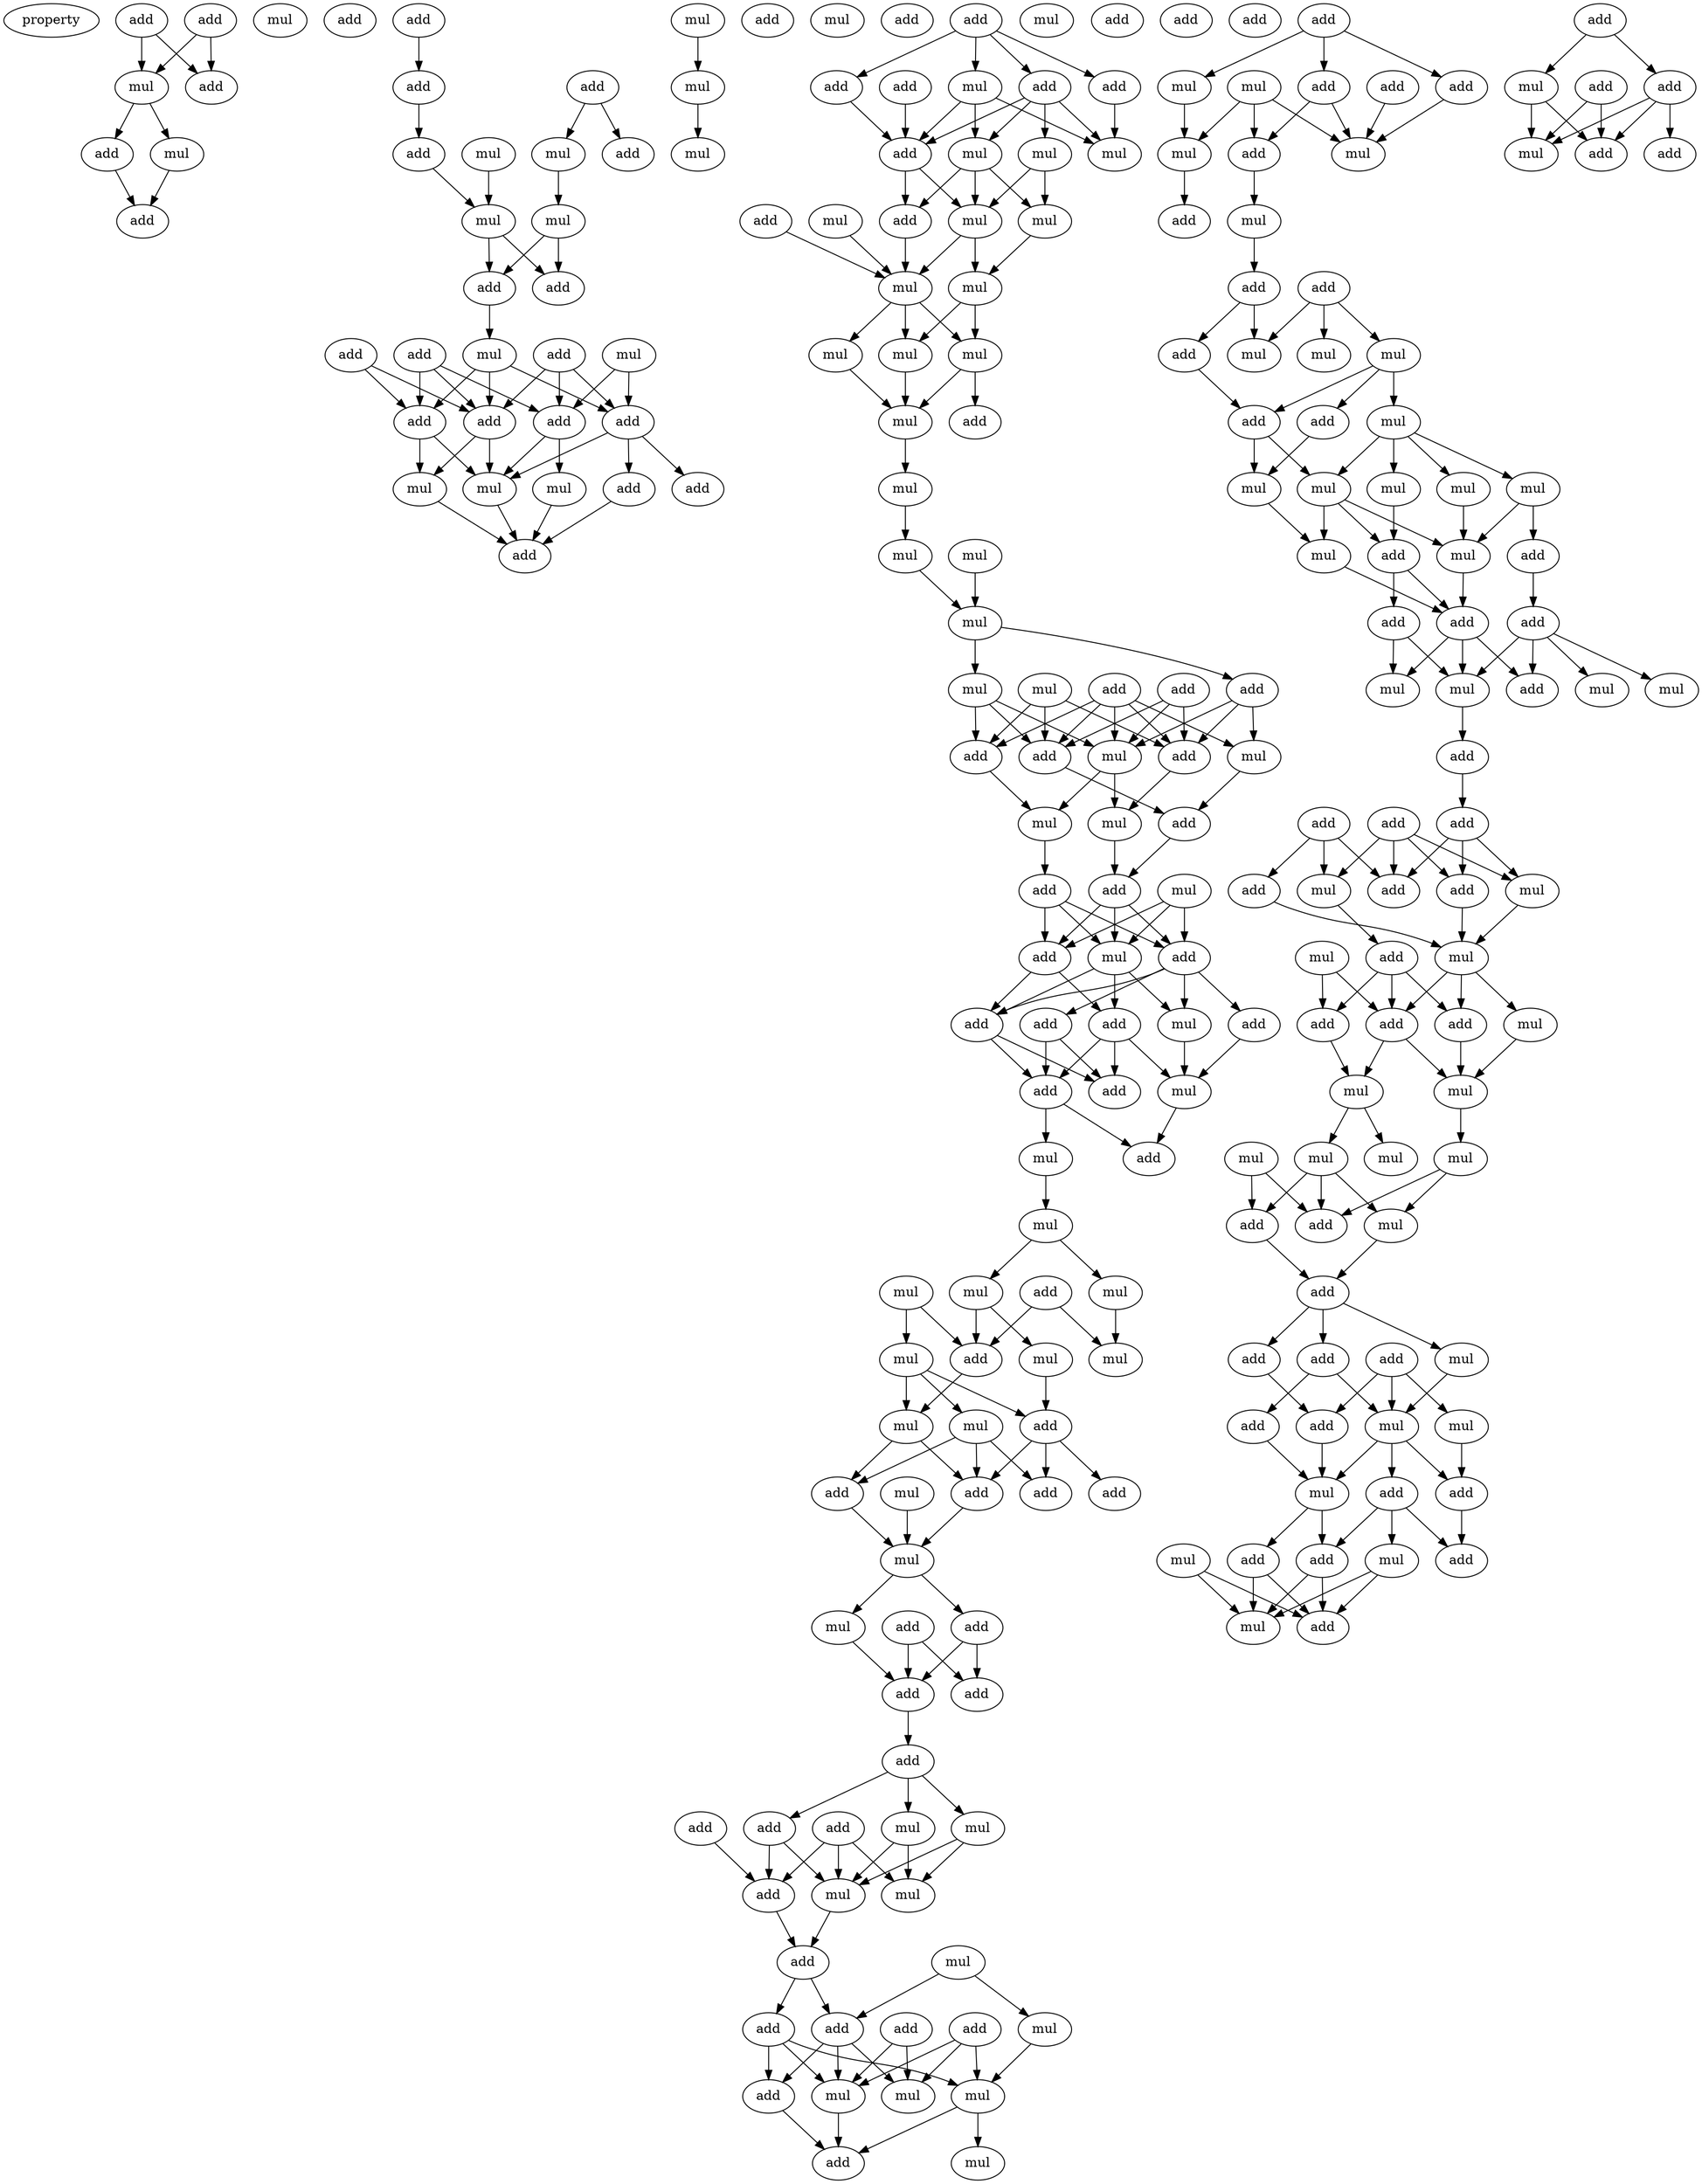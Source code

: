 digraph {
    node [fontcolor=black]
    property [mul=2,lf=1.6]
    0 [ label = add ];
    1 [ label = add ];
    2 [ label = mul ];
    3 [ label = add ];
    4 [ label = add ];
    5 [ label = mul ];
    6 [ label = mul ];
    7 [ label = add ];
    8 [ label = add ];
    9 [ label = add ];
    10 [ label = add ];
    11 [ label = add ];
    12 [ label = add ];
    13 [ label = mul ];
    14 [ label = mul ];
    15 [ label = add ];
    16 [ label = mul ];
    17 [ label = mul ];
    18 [ label = add ];
    19 [ label = add ];
    20 [ label = add ];
    21 [ label = add ];
    22 [ label = mul ];
    23 [ label = mul ];
    24 [ label = add ];
    25 [ label = add ];
    26 [ label = add ];
    27 [ label = add ];
    28 [ label = add ];
    29 [ label = mul ];
    30 [ label = add ];
    31 [ label = mul ];
    32 [ label = mul ];
    33 [ label = add ];
    34 [ label = add ];
    35 [ label = mul ];
    36 [ label = add ];
    37 [ label = mul ];
    38 [ label = mul ];
    39 [ label = add ];
    40 [ label = mul ];
    41 [ label = add ];
    42 [ label = mul ];
    43 [ label = add ];
    44 [ label = add ];
    45 [ label = add ];
    46 [ label = add ];
    47 [ label = mul ];
    48 [ label = mul ];
    49 [ label = add ];
    50 [ label = mul ];
    51 [ label = add ];
    52 [ label = mul ];
    53 [ label = mul ];
    54 [ label = mul ];
    55 [ label = add ];
    56 [ label = mul ];
    57 [ label = mul ];
    58 [ label = mul ];
    59 [ label = mul ];
    60 [ label = mul ];
    61 [ label = mul ];
    62 [ label = add ];
    63 [ label = mul ];
    64 [ label = mul ];
    65 [ label = mul ];
    66 [ label = mul ];
    67 [ label = add ];
    68 [ label = mul ];
    69 [ label = mul ];
    70 [ label = add ];
    71 [ label = mul ];
    72 [ label = add ];
    73 [ label = add ];
    74 [ label = mul ];
    75 [ label = add ];
    76 [ label = mul ];
    77 [ label = add ];
    78 [ label = add ];
    79 [ label = mul ];
    80 [ label = mul ];
    81 [ label = add ];
    82 [ label = add ];
    83 [ label = add ];
    84 [ label = mul ];
    85 [ label = mul ];
    86 [ label = add ];
    87 [ label = add ];
    88 [ label = add ];
    89 [ label = mul ];
    90 [ label = add ];
    91 [ label = add ];
    92 [ label = add ];
    93 [ label = add ];
    94 [ label = add ];
    95 [ label = mul ];
    96 [ label = mul ];
    97 [ label = add ];
    98 [ label = mul ];
    99 [ label = mul ];
    100 [ label = mul ];
    101 [ label = add ];
    102 [ label = mul ];
    103 [ label = mul ];
    104 [ label = mul ];
    105 [ label = add ];
    106 [ label = mul ];
    107 [ label = mul ];
    108 [ label = add ];
    109 [ label = mul ];
    110 [ label = add ];
    111 [ label = add ];
    112 [ label = add ];
    113 [ label = mul ];
    114 [ label = add ];
    115 [ label = mul ];
    116 [ label = add ];
    117 [ label = mul ];
    118 [ label = add ];
    119 [ label = add ];
    120 [ label = add ];
    121 [ label = add ];
    122 [ label = add ];
    123 [ label = add ];
    124 [ label = add ];
    125 [ label = add ];
    126 [ label = mul ];
    127 [ label = mul ];
    128 [ label = mul ];
    129 [ label = add ];
    130 [ label = mul ];
    131 [ label = mul ];
    132 [ label = add ];
    133 [ label = add ];
    134 [ label = add ];
    135 [ label = add ];
    136 [ label = mul ];
    137 [ label = add ];
    138 [ label = add ];
    139 [ label = mul ];
    140 [ label = mul ];
    141 [ label = add ];
    142 [ label = mul ];
    143 [ label = mul ];
    144 [ label = add ];
    145 [ label = add ];
    146 [ label = mul ];
    147 [ label = add ];
    148 [ label = add ];
    149 [ label = add ];
    150 [ label = mul ];
    151 [ label = mul ];
    152 [ label = add ];
    153 [ label = mul ];
    154 [ label = mul ];
    155 [ label = add ];
    156 [ label = add ];
    157 [ label = add ];
    158 [ label = mul ];
    159 [ label = mul ];
    160 [ label = mul ];
    161 [ label = add ];
    162 [ label = add ];
    163 [ label = add ];
    164 [ label = mul ];
    165 [ label = mul ];
    166 [ label = mul ];
    167 [ label = mul ];
    168 [ label = mul ];
    169 [ label = mul ];
    170 [ label = mul ];
    171 [ label = add ];
    172 [ label = add ];
    173 [ label = mul ];
    174 [ label = add ];
    175 [ label = add ];
    176 [ label = add ];
    177 [ label = mul ];
    178 [ label = mul ];
    179 [ label = mul ];
    180 [ label = mul ];
    181 [ label = add ];
    182 [ label = add ];
    183 [ label = add ];
    184 [ label = add ];
    185 [ label = add ];
    186 [ label = mul ];
    187 [ label = add ];
    188 [ label = add ];
    189 [ label = add ];
    190 [ label = mul ];
    191 [ label = add ];
    192 [ label = mul ];
    193 [ label = mul ];
    194 [ label = add ];
    195 [ label = add ];
    196 [ label = add ];
    197 [ label = mul ];
    198 [ label = mul ];
    199 [ label = mul ];
    200 [ label = mul ];
    201 [ label = mul ];
    202 [ label = mul ];
    203 [ label = mul ];
    204 [ label = add ];
    205 [ label = mul ];
    206 [ label = add ];
    207 [ label = add ];
    208 [ label = add ];
    209 [ label = add ];
    210 [ label = add ];
    211 [ label = mul ];
    212 [ label = add ];
    213 [ label = mul ];
    214 [ label = mul ];
    215 [ label = add ];
    216 [ label = mul ];
    217 [ label = add ];
    218 [ label = add ];
    219 [ label = mul ];
    220 [ label = add ];
    221 [ label = add ];
    222 [ label = add ];
    223 [ label = mul ];
    224 [ label = add ];
    225 [ label = mul ];
    226 [ label = add ];
    227 [ label = add ];
    228 [ label = mul ];
    229 [ label = add ];
    230 [ label = add ];
    231 [ label = mul ];
    232 [ label = add ];
    0 -> 2 [ name = 0 ];
    0 -> 3 [ name = 1 ];
    1 -> 2 [ name = 2 ];
    1 -> 3 [ name = 3 ];
    2 -> 4 [ name = 4 ];
    2 -> 5 [ name = 5 ];
    4 -> 7 [ name = 6 ];
    5 -> 7 [ name = 7 ];
    9 -> 10 [ name = 8 ];
    10 -> 12 [ name = 9 ];
    11 -> 13 [ name = 10 ];
    11 -> 15 [ name = 11 ];
    12 -> 16 [ name = 12 ];
    13 -> 17 [ name = 13 ];
    14 -> 16 [ name = 14 ];
    16 -> 18 [ name = 15 ];
    16 -> 19 [ name = 16 ];
    17 -> 18 [ name = 17 ];
    17 -> 19 [ name = 18 ];
    18 -> 22 [ name = 19 ];
    20 -> 25 [ name = 20 ];
    20 -> 26 [ name = 21 ];
    20 -> 28 [ name = 22 ];
    21 -> 26 [ name = 23 ];
    21 -> 27 [ name = 24 ];
    21 -> 28 [ name = 25 ];
    22 -> 25 [ name = 26 ];
    22 -> 27 [ name = 27 ];
    22 -> 28 [ name = 28 ];
    23 -> 26 [ name = 29 ];
    23 -> 27 [ name = 30 ];
    24 -> 25 [ name = 31 ];
    24 -> 28 [ name = 32 ];
    25 -> 29 [ name = 33 ];
    25 -> 32 [ name = 34 ];
    26 -> 31 [ name = 35 ];
    26 -> 32 [ name = 36 ];
    27 -> 30 [ name = 37 ];
    27 -> 32 [ name = 38 ];
    27 -> 33 [ name = 39 ];
    28 -> 29 [ name = 40 ];
    28 -> 32 [ name = 41 ];
    29 -> 34 [ name = 42 ];
    31 -> 34 [ name = 43 ];
    32 -> 34 [ name = 44 ];
    33 -> 34 [ name = 45 ];
    35 -> 38 [ name = 46 ];
    38 -> 40 [ name = 47 ];
    41 -> 42 [ name = 48 ];
    41 -> 43 [ name = 49 ];
    41 -> 44 [ name = 50 ];
    41 -> 46 [ name = 51 ];
    42 -> 47 [ name = 52 ];
    42 -> 48 [ name = 53 ];
    42 -> 49 [ name = 54 ];
    43 -> 47 [ name = 55 ];
    43 -> 48 [ name = 56 ];
    43 -> 49 [ name = 57 ];
    43 -> 50 [ name = 58 ];
    44 -> 49 [ name = 59 ];
    45 -> 49 [ name = 60 ];
    46 -> 48 [ name = 61 ];
    47 -> 53 [ name = 62 ];
    47 -> 54 [ name = 63 ];
    47 -> 55 [ name = 64 ];
    49 -> 53 [ name = 65 ];
    49 -> 55 [ name = 66 ];
    50 -> 53 [ name = 67 ];
    50 -> 54 [ name = 68 ];
    51 -> 56 [ name = 69 ];
    52 -> 56 [ name = 70 ];
    53 -> 56 [ name = 71 ];
    53 -> 57 [ name = 72 ];
    54 -> 57 [ name = 73 ];
    55 -> 56 [ name = 74 ];
    56 -> 58 [ name = 75 ];
    56 -> 59 [ name = 76 ];
    56 -> 60 [ name = 77 ];
    57 -> 58 [ name = 78 ];
    57 -> 59 [ name = 79 ];
    58 -> 62 [ name = 80 ];
    58 -> 63 [ name = 81 ];
    59 -> 63 [ name = 82 ];
    60 -> 63 [ name = 83 ];
    63 -> 64 [ name = 84 ];
    64 -> 65 [ name = 85 ];
    65 -> 68 [ name = 86 ];
    66 -> 68 [ name = 87 ];
    68 -> 69 [ name = 88 ];
    68 -> 70 [ name = 89 ];
    69 -> 74 [ name = 90 ];
    69 -> 75 [ name = 91 ];
    69 -> 78 [ name = 92 ];
    70 -> 74 [ name = 93 ];
    70 -> 76 [ name = 94 ];
    70 -> 77 [ name = 95 ];
    71 -> 75 [ name = 96 ];
    71 -> 77 [ name = 97 ];
    71 -> 78 [ name = 98 ];
    72 -> 74 [ name = 99 ];
    72 -> 75 [ name = 100 ];
    72 -> 76 [ name = 101 ];
    72 -> 77 [ name = 102 ];
    72 -> 78 [ name = 103 ];
    73 -> 74 [ name = 104 ];
    73 -> 75 [ name = 105 ];
    73 -> 77 [ name = 106 ];
    74 -> 79 [ name = 107 ];
    74 -> 80 [ name = 108 ];
    75 -> 81 [ name = 109 ];
    76 -> 81 [ name = 110 ];
    77 -> 79 [ name = 111 ];
    78 -> 80 [ name = 112 ];
    79 -> 83 [ name = 113 ];
    80 -> 82 [ name = 114 ];
    81 -> 83 [ name = 115 ];
    82 -> 85 [ name = 116 ];
    82 -> 86 [ name = 117 ];
    82 -> 87 [ name = 118 ];
    83 -> 85 [ name = 119 ];
    83 -> 86 [ name = 120 ];
    83 -> 87 [ name = 121 ];
    84 -> 85 [ name = 122 ];
    84 -> 86 [ name = 123 ];
    84 -> 87 [ name = 124 ];
    85 -> 88 [ name = 125 ];
    85 -> 89 [ name = 126 ];
    85 -> 92 [ name = 127 ];
    86 -> 88 [ name = 128 ];
    86 -> 92 [ name = 129 ];
    87 -> 88 [ name = 130 ];
    87 -> 89 [ name = 131 ];
    87 -> 90 [ name = 132 ];
    87 -> 91 [ name = 133 ];
    88 -> 93 [ name = 134 ];
    88 -> 94 [ name = 135 ];
    89 -> 95 [ name = 136 ];
    90 -> 95 [ name = 137 ];
    91 -> 93 [ name = 138 ];
    91 -> 94 [ name = 139 ];
    92 -> 93 [ name = 140 ];
    92 -> 94 [ name = 141 ];
    92 -> 95 [ name = 142 ];
    94 -> 96 [ name = 143 ];
    94 -> 97 [ name = 144 ];
    95 -> 97 [ name = 145 ];
    96 -> 98 [ name = 146 ];
    98 -> 99 [ name = 147 ];
    98 -> 102 [ name = 148 ];
    99 -> 105 [ name = 149 ];
    99 -> 106 [ name = 150 ];
    100 -> 104 [ name = 151 ];
    100 -> 105 [ name = 152 ];
    101 -> 103 [ name = 153 ];
    101 -> 105 [ name = 154 ];
    102 -> 103 [ name = 155 ];
    104 -> 107 [ name = 156 ];
    104 -> 108 [ name = 157 ];
    104 -> 109 [ name = 158 ];
    105 -> 109 [ name = 159 ];
    106 -> 108 [ name = 160 ];
    107 -> 110 [ name = 161 ];
    107 -> 111 [ name = 162 ];
    107 -> 112 [ name = 163 ];
    108 -> 111 [ name = 164 ];
    108 -> 112 [ name = 165 ];
    108 -> 114 [ name = 166 ];
    109 -> 110 [ name = 167 ];
    109 -> 112 [ name = 168 ];
    110 -> 115 [ name = 169 ];
    112 -> 115 [ name = 170 ];
    113 -> 115 [ name = 171 ];
    115 -> 116 [ name = 172 ];
    115 -> 117 [ name = 173 ];
    116 -> 120 [ name = 174 ];
    116 -> 121 [ name = 175 ];
    117 -> 120 [ name = 176 ];
    119 -> 120 [ name = 177 ];
    119 -> 121 [ name = 178 ];
    120 -> 122 [ name = 179 ];
    122 -> 124 [ name = 180 ];
    122 -> 126 [ name = 181 ];
    122 -> 127 [ name = 182 ];
    123 -> 128 [ name = 183 ];
    123 -> 129 [ name = 184 ];
    123 -> 130 [ name = 185 ];
    124 -> 128 [ name = 186 ];
    124 -> 129 [ name = 187 ];
    125 -> 129 [ name = 188 ];
    126 -> 128 [ name = 189 ];
    126 -> 130 [ name = 190 ];
    127 -> 128 [ name = 191 ];
    127 -> 130 [ name = 192 ];
    128 -> 132 [ name = 193 ];
    129 -> 132 [ name = 194 ];
    131 -> 134 [ name = 195 ];
    131 -> 136 [ name = 196 ];
    132 -> 134 [ name = 197 ];
    132 -> 137 [ name = 198 ];
    133 -> 139 [ name = 199 ];
    133 -> 140 [ name = 200 ];
    133 -> 142 [ name = 201 ];
    134 -> 138 [ name = 202 ];
    134 -> 140 [ name = 203 ];
    134 -> 142 [ name = 204 ];
    135 -> 140 [ name = 205 ];
    135 -> 142 [ name = 206 ];
    136 -> 139 [ name = 207 ];
    137 -> 138 [ name = 208 ];
    137 -> 139 [ name = 209 ];
    137 -> 142 [ name = 210 ];
    138 -> 144 [ name = 211 ];
    139 -> 143 [ name = 212 ];
    139 -> 144 [ name = 213 ];
    142 -> 144 [ name = 214 ];
    145 -> 146 [ name = 215 ];
    145 -> 147 [ name = 216 ];
    145 -> 149 [ name = 217 ];
    146 -> 153 [ name = 218 ];
    147 -> 151 [ name = 219 ];
    147 -> 152 [ name = 220 ];
    148 -> 151 [ name = 221 ];
    149 -> 151 [ name = 222 ];
    150 -> 151 [ name = 223 ];
    150 -> 152 [ name = 224 ];
    150 -> 153 [ name = 225 ];
    152 -> 154 [ name = 226 ];
    153 -> 155 [ name = 227 ];
    154 -> 157 [ name = 228 ];
    156 -> 158 [ name = 229 ];
    156 -> 159 [ name = 230 ];
    156 -> 160 [ name = 231 ];
    157 -> 158 [ name = 232 ];
    157 -> 161 [ name = 233 ];
    160 -> 162 [ name = 234 ];
    160 -> 163 [ name = 235 ];
    160 -> 164 [ name = 236 ];
    161 -> 163 [ name = 237 ];
    162 -> 169 [ name = 238 ];
    163 -> 168 [ name = 239 ];
    163 -> 169 [ name = 240 ];
    164 -> 165 [ name = 241 ];
    164 -> 166 [ name = 242 ];
    164 -> 167 [ name = 243 ];
    164 -> 168 [ name = 244 ];
    165 -> 171 [ name = 245 ];
    165 -> 173 [ name = 246 ];
    166 -> 173 [ name = 247 ];
    167 -> 172 [ name = 248 ];
    168 -> 170 [ name = 249 ];
    168 -> 172 [ name = 250 ];
    168 -> 173 [ name = 251 ];
    169 -> 170 [ name = 252 ];
    170 -> 174 [ name = 253 ];
    171 -> 176 [ name = 254 ];
    172 -> 174 [ name = 255 ];
    172 -> 175 [ name = 256 ];
    173 -> 174 [ name = 257 ];
    174 -> 178 [ name = 258 ];
    174 -> 180 [ name = 259 ];
    174 -> 181 [ name = 260 ];
    175 -> 178 [ name = 261 ];
    175 -> 180 [ name = 262 ];
    176 -> 177 [ name = 263 ];
    176 -> 178 [ name = 264 ];
    176 -> 179 [ name = 265 ];
    176 -> 181 [ name = 266 ];
    178 -> 182 [ name = 267 ];
    182 -> 185 [ name = 268 ];
    183 -> 187 [ name = 269 ];
    183 -> 189 [ name = 270 ];
    183 -> 190 [ name = 271 ];
    184 -> 186 [ name = 272 ];
    184 -> 187 [ name = 273 ];
    184 -> 188 [ name = 274 ];
    184 -> 190 [ name = 275 ];
    185 -> 186 [ name = 276 ];
    185 -> 187 [ name = 277 ];
    185 -> 188 [ name = 278 ];
    186 -> 192 [ name = 279 ];
    188 -> 192 [ name = 280 ];
    189 -> 192 [ name = 281 ];
    190 -> 191 [ name = 282 ];
    191 -> 194 [ name = 283 ];
    191 -> 195 [ name = 284 ];
    191 -> 196 [ name = 285 ];
    192 -> 195 [ name = 286 ];
    192 -> 196 [ name = 287 ];
    192 -> 197 [ name = 288 ];
    193 -> 194 [ name = 289 ];
    193 -> 196 [ name = 290 ];
    194 -> 198 [ name = 291 ];
    195 -> 199 [ name = 292 ];
    196 -> 198 [ name = 293 ];
    196 -> 199 [ name = 294 ];
    197 -> 199 [ name = 295 ];
    198 -> 200 [ name = 296 ];
    198 -> 202 [ name = 297 ];
    199 -> 201 [ name = 298 ];
    200 -> 204 [ name = 299 ];
    200 -> 205 [ name = 300 ];
    200 -> 206 [ name = 301 ];
    201 -> 205 [ name = 302 ];
    201 -> 206 [ name = 303 ];
    203 -> 204 [ name = 304 ];
    203 -> 206 [ name = 305 ];
    204 -> 207 [ name = 306 ];
    205 -> 207 [ name = 307 ];
    207 -> 209 [ name = 308 ];
    207 -> 210 [ name = 309 ];
    207 -> 211 [ name = 310 ];
    208 -> 212 [ name = 311 ];
    208 -> 213 [ name = 312 ];
    208 -> 214 [ name = 313 ];
    209 -> 213 [ name = 314 ];
    209 -> 215 [ name = 315 ];
    210 -> 212 [ name = 316 ];
    211 -> 213 [ name = 317 ];
    212 -> 216 [ name = 318 ];
    213 -> 216 [ name = 319 ];
    213 -> 217 [ name = 320 ];
    213 -> 218 [ name = 321 ];
    214 -> 217 [ name = 322 ];
    215 -> 216 [ name = 323 ];
    216 -> 221 [ name = 324 ];
    216 -> 222 [ name = 325 ];
    217 -> 220 [ name = 326 ];
    218 -> 219 [ name = 327 ];
    218 -> 220 [ name = 328 ];
    218 -> 222 [ name = 329 ];
    219 -> 224 [ name = 330 ];
    219 -> 225 [ name = 331 ];
    221 -> 224 [ name = 332 ];
    221 -> 225 [ name = 333 ];
    222 -> 224 [ name = 334 ];
    222 -> 225 [ name = 335 ];
    223 -> 224 [ name = 336 ];
    223 -> 225 [ name = 337 ];
    226 -> 227 [ name = 338 ];
    226 -> 228 [ name = 339 ];
    227 -> 230 [ name = 340 ];
    227 -> 231 [ name = 341 ];
    227 -> 232 [ name = 342 ];
    228 -> 231 [ name = 343 ];
    228 -> 232 [ name = 344 ];
    229 -> 231 [ name = 345 ];
    229 -> 232 [ name = 346 ];
}
